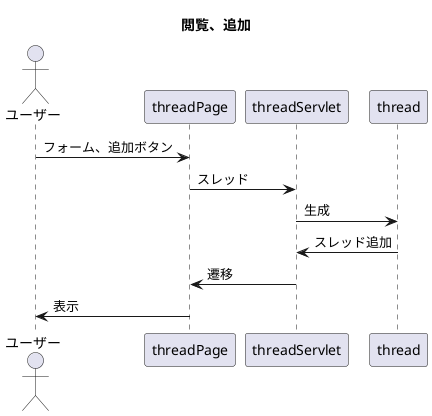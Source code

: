 @startuml
title 閲覧、追加

actor ユーザー

ユーザー -> threadPage : フォーム、追加ボタン
threadPage -> threadServlet : スレッド
threadServlet -> thread : 生成
thread -> threadServlet : スレッド追加
threadServlet -> threadPage : 遷移
threadPage -> ユーザー : 表示

@enduml